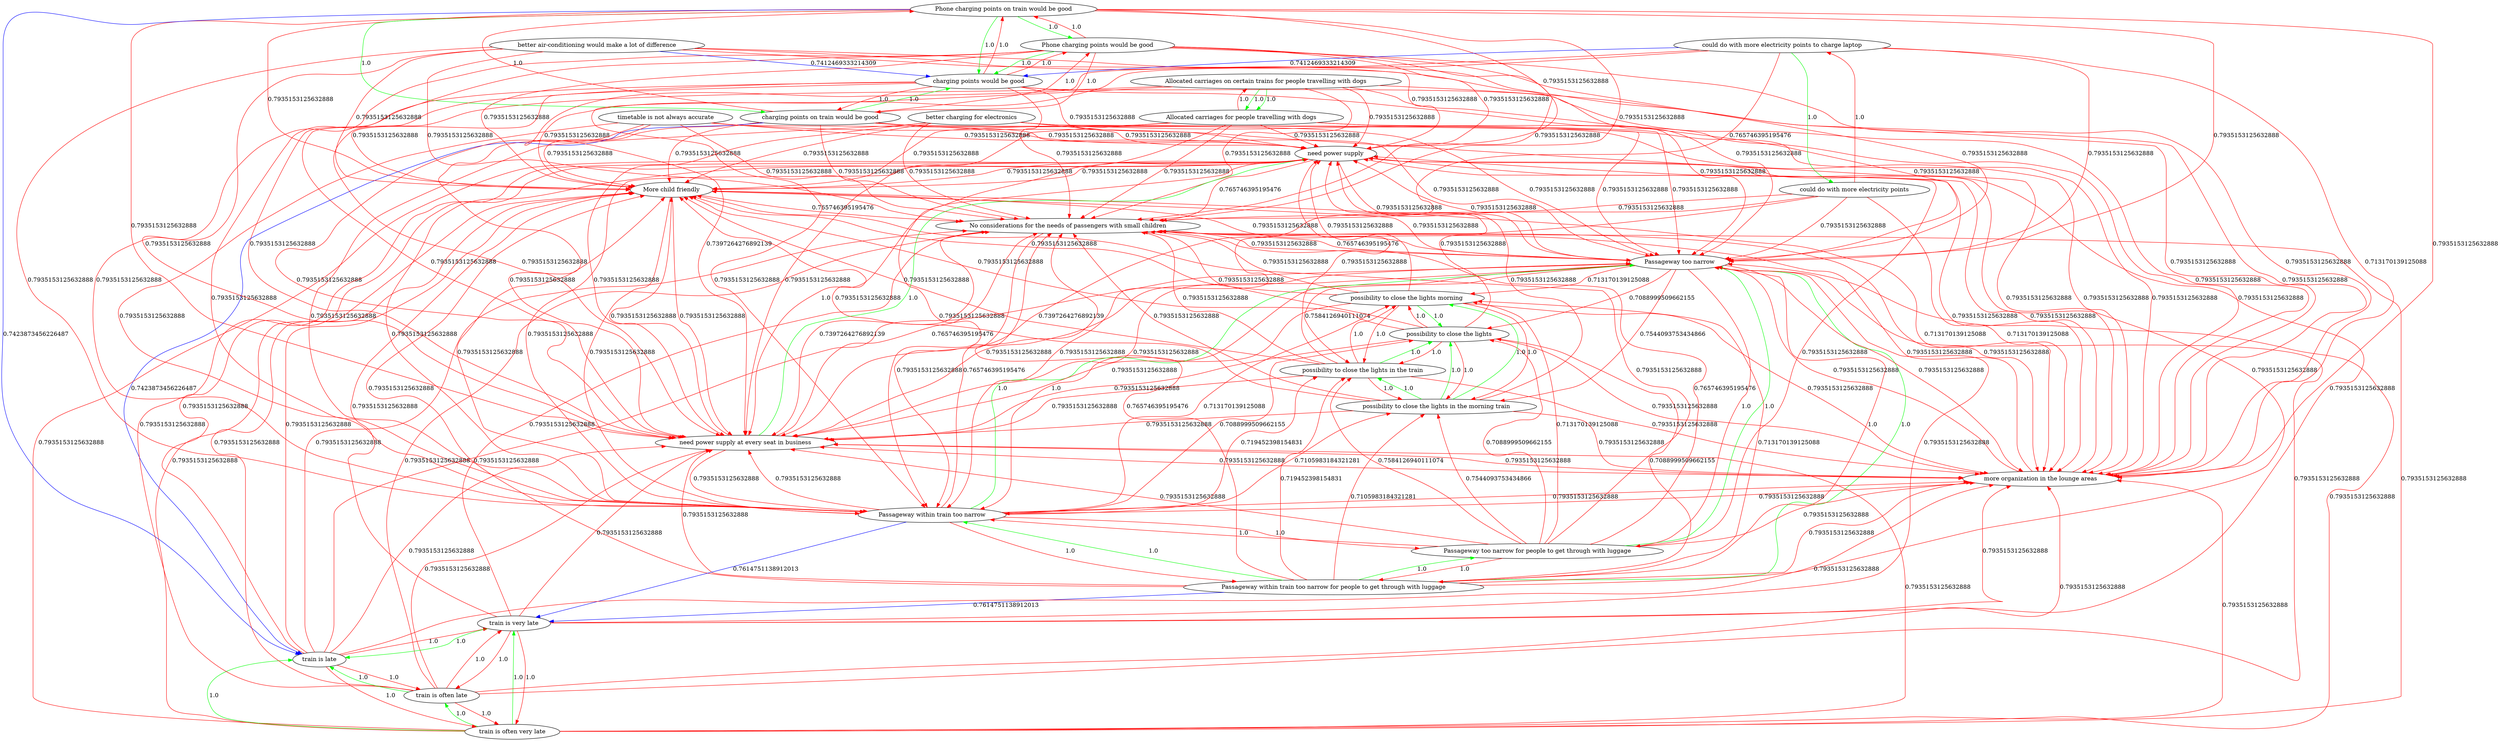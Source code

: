 digraph rawGraph {
"Allocated carriages on certain trains for people travelling with dogs";"Allocated carriages for people travelling with dogs";"More child friendly";"No considerations for the needs of passengers with small children";"Passageway within train too narrow for people to get through with luggage";"Passageway too narrow for people to get through with luggage";"Passageway too narrow";"Passageway within train too narrow";"Phone charging points on train would be good";"Phone charging points would be good";"charging points would be good";"charging points on train would be good";"better air-conditioning would make a lot of difference";"better charging for electronics";"could do with more electricity points to charge laptop";"could do with more electricity points";"more organization in the lounge areas";"need power supply at every seat in business";"need power supply";"possibility to close the lights in the morning train";"possibility to close the lights in the train";"possibility to close the lights";"possibility to close the lights morning";"timetable is not always accurate";"train is often very late";"train is often late";"train is late";"train is very late";"Allocated carriages on certain trains for people travelling with dogs" -> "Allocated carriages for people travelling with dogs" [label=1.0] [color=green]
"Allocated carriages on certain trains for people travelling with dogs" -> "Allocated carriages for people travelling with dogs" [label=1.0] [color=green]
"Allocated carriages for people travelling with dogs" -> "Allocated carriages on certain trains for people travelling with dogs" [label=1.0] [color=red]
"Allocated carriages on certain trains for people travelling with dogs" -> "More child friendly" [label=0.7935153125632888] [color=red]
"Allocated carriages for people travelling with dogs" -> "More child friendly" [label=0.7935153125632888] [color=red]
"Allocated carriages on certain trains for people travelling with dogs" -> "No considerations for the needs of passengers with small children" [label=0.7935153125632888] [color=red]
"Allocated carriages for people travelling with dogs" -> "No considerations for the needs of passengers with small children" [label=0.7935153125632888] [color=red]
"More child friendly" -> "No considerations for the needs of passengers with small children" [label=0.765746395195476] [color=red]
"Passageway within train too narrow for people to get through with luggage" -> "Passageway too narrow for people to get through with luggage" [label=1.0] [color=green]
"Passageway too narrow for people to get through with luggage" -> "Passageway too narrow" [label=1.0] [color=green]
"Passageway within train too narrow for people to get through with luggage" -> "Passageway within train too narrow" [label=1.0] [color=green]
"Passageway within train too narrow" -> "Passageway too narrow" [label=1.0] [color=green]
"Passageway within train too narrow for people to get through with luggage" -> "Passageway too narrow" [label=1.0] [color=green]
"Passageway too narrow for people to get through with luggage" -> "Passageway within train too narrow for people to get through with luggage" [label=1.0] [color=red]
"Passageway too narrow for people to get through with luggage" -> "Passageway within train too narrow" [label=1.0] [color=red]
"Passageway too narrow" -> "Passageway within train too narrow for people to get through with luggage" [label=1.0] [color=red]
"Passageway too narrow" -> "Passageway too narrow for people to get through with luggage" [label=1.0] [color=red]
"Passageway too narrow" -> "Passageway within train too narrow" [label=1.0] [color=red]
"Passageway within train too narrow" -> "Passageway within train too narrow for people to get through with luggage" [label=1.0] [color=red]
"Passageway within train too narrow" -> "Passageway too narrow for people to get through with luggage" [label=1.0] [color=red]
"Allocated carriages on certain trains for people travelling with dogs" -> "Passageway too narrow" [label=0.7935153125632888] [color=red]
"Allocated carriages for people travelling with dogs" -> "Passageway too narrow" [label=0.7935153125632888] [color=red]
"Allocated carriages for people travelling with dogs" -> "Passageway within train too narrow" [label=0.7935153125632888] [color=red]
"More child friendly" -> "Passageway too narrow" [label=0.7935153125632888] [color=red]
"More child friendly" -> "Passageway within train too narrow" [label=0.7935153125632888] [color=red]
"No considerations for the needs of passengers with small children" -> "Passageway too narrow" [label=0.7935153125632888] [color=red]
"No considerations for the needs of passengers with small children" -> "Passageway within train too narrow" [label=0.7935153125632888] [color=red]
"Passageway within train too narrow for people to get through with luggage" -> "More child friendly" [label=0.7935153125632888] [color=red]
"Passageway within train too narrow for people to get through with luggage" -> "No considerations for the needs of passengers with small children" [label=0.765746395195476] [color=red]
"Passageway too narrow for people to get through with luggage" -> "More child friendly" [label=0.7935153125632888] [color=red]
"Passageway too narrow for people to get through with luggage" -> "No considerations for the needs of passengers with small children" [label=0.765746395195476] [color=red]
"Passageway too narrow" -> "More child friendly" [label=0.7935153125632888] [color=red]
"Passageway too narrow" -> "No considerations for the needs of passengers with small children" [label=0.765746395195476] [color=red]
"Passageway within train too narrow" -> "More child friendly" [label=0.7935153125632888] [color=red]
"Passageway within train too narrow" -> "No considerations for the needs of passengers with small children" [label=0.765746395195476] [color=red]
"Phone charging points on train would be good" -> "Phone charging points would be good" [label=1.0] [color=green]
"Phone charging points would be good" -> "charging points would be good" [label=1.0] [color=green]
"Phone charging points on train would be good" -> "charging points on train would be good" [label=1.0] [color=green]
"charging points on train would be good" -> "charging points would be good" [label=1.0] [color=green]
"Phone charging points on train would be good" -> "charging points would be good" [label=1.0] [color=green]
"Phone charging points would be good" -> "Phone charging points on train would be good" [label=1.0] [color=red]
"Phone charging points would be good" -> "charging points on train would be good" [label=1.0] [color=red]
"charging points would be good" -> "Phone charging points on train would be good" [label=1.0] [color=red]
"charging points would be good" -> "Phone charging points would be good" [label=1.0] [color=red]
"charging points would be good" -> "charging points on train would be good" [label=1.0] [color=red]
"charging points on train would be good" -> "Phone charging points on train would be good" [label=1.0] [color=red]
"charging points on train would be good" -> "Phone charging points would be good" [label=1.0] [color=red]
"Phone charging points on train would be good" -> "More child friendly" [label=0.7935153125632888] [color=red]
"Phone charging points on train would be good" -> "No considerations for the needs of passengers with small children" [label=0.7935153125632888] [color=red]
"Phone charging points on train would be good" -> "Passageway too narrow" [label=0.7935153125632888] [color=red]
"Phone charging points would be good" -> "More child friendly" [label=0.7935153125632888] [color=red]
"Phone charging points would be good" -> "No considerations for the needs of passengers with small children" [label=0.7935153125632888] [color=red]
"Phone charging points would be good" -> "Passageway too narrow" [label=0.7935153125632888] [color=red]
"Phone charging points would be good" -> "Passageway within train too narrow" [label=0.7935153125632888] [color=red]
"charging points would be good" -> "More child friendly" [label=0.7935153125632888] [color=red]
"charging points would be good" -> "No considerations for the needs of passengers with small children" [label=0.7935153125632888] [color=red]
"charging points would be good" -> "Passageway too narrow" [label=0.7935153125632888] [color=red]
"charging points would be good" -> "Passageway within train too narrow" [label=0.7935153125632888] [color=red]
"charging points on train would be good" -> "More child friendly" [label=0.7935153125632888] [color=red]
"charging points on train would be good" -> "No considerations for the needs of passengers with small children" [label=0.7935153125632888] [color=red]
"charging points on train would be good" -> "Passageway too narrow" [label=0.7935153125632888] [color=red]
"better air-conditioning would make a lot of difference" -> "More child friendly" [label=0.7935153125632888] [color=red]
"better air-conditioning would make a lot of difference" -> "No considerations for the needs of passengers with small children" [label=0.7935153125632888] [color=red]
"better air-conditioning would make a lot of difference" -> "Passageway too narrow" [label=0.7935153125632888] [color=red]
"better air-conditioning would make a lot of difference" -> "Passageway within train too narrow" [label=0.7935153125632888] [color=red]
"better air-conditioning would make a lot of difference" -> "charging points would be good" [label=0.7412469333214309] [color=blue]
"better charging for electronics" -> "More child friendly" [label=0.7935153125632888] [color=red]
"better charging for electronics" -> "No considerations for the needs of passengers with small children" [label=0.7935153125632888] [color=red]
"better charging for electronics" -> "Passageway too narrow" [label=0.7935153125632888] [color=red]
"better charging for electronics" -> "Passageway within train too narrow" [label=0.7935153125632888] [color=red]
"could do with more electricity points to charge laptop" -> "could do with more electricity points" [label=1.0] [color=green]
"could do with more electricity points" -> "could do with more electricity points to charge laptop" [label=1.0] [color=red]
"could do with more electricity points to charge laptop" -> "No considerations for the needs of passengers with small children" [label=0.765746395195476] [color=red]
"could do with more electricity points to charge laptop" -> "Passageway too narrow" [label=0.7935153125632888] [color=red]
"could do with more electricity points to charge laptop" -> "Passageway within train too narrow" [label=0.7935153125632888] [color=red]
"could do with more electricity points to charge laptop" -> "charging points would be good" [label=0.7412469333214309] [color=blue]
"could do with more electricity points" -> "No considerations for the needs of passengers with small children" [label=0.7935153125632888] [color=red]
"could do with more electricity points" -> "Passageway too narrow" [label=0.7935153125632888] [color=red]
"could do with more electricity points" -> "Passageway within train too narrow" [label=0.7935153125632888] [color=red]
"Allocated carriages on certain trains for people travelling with dogs" -> "more organization in the lounge areas" [label=0.7935153125632888] [color=red]
"Allocated carriages for people travelling with dogs" -> "more organization in the lounge areas" [label=0.7935153125632888] [color=red]
"More child friendly" -> "more organization in the lounge areas" [label=0.713170139125088] [color=red]
"No considerations for the needs of passengers with small children" -> "more organization in the lounge areas" [label=0.7935153125632888] [color=red]
"Passageway within train too narrow for people to get through with luggage" -> "more organization in the lounge areas" [label=0.7935153125632888] [color=red]
"Passageway too narrow for people to get through with luggage" -> "more organization in the lounge areas" [label=0.7935153125632888] [color=red]
"Passageway too narrow" -> "more organization in the lounge areas" [label=0.7935153125632888] [color=red]
"Passageway within train too narrow" -> "more organization in the lounge areas" [label=0.7935153125632888] [color=red]
"Phone charging points on train would be good" -> "more organization in the lounge areas" [label=0.7935153125632888] [color=red]
"Phone charging points would be good" -> "more organization in the lounge areas" [label=0.7935153125632888] [color=red]
"charging points would be good" -> "more organization in the lounge areas" [label=0.7935153125632888] [color=red]
"charging points on train would be good" -> "more organization in the lounge areas" [label=0.7935153125632888] [color=red]
"better air-conditioning would make a lot of difference" -> "more organization in the lounge areas" [label=0.7935153125632888] [color=red]
"better charging for electronics" -> "more organization in the lounge areas" [label=0.7935153125632888] [color=red]
"could do with more electricity points to charge laptop" -> "more organization in the lounge areas" [label=0.713170139125088] [color=red]
"could do with more electricity points" -> "more organization in the lounge areas" [label=0.713170139125088] [color=red]
"more organization in the lounge areas" -> "No considerations for the needs of passengers with small children" [label=0.7935153125632888] [color=red]
"more organization in the lounge areas" -> "Passageway too narrow" [label=0.7935153125632888] [color=red]
"more organization in the lounge areas" -> "Passageway within train too narrow" [label=0.7935153125632888] [color=red]
"need power supply at every seat in business" -> "need power supply" [label=1.0] [color=green]
"need power supply" -> "need power supply at every seat in business" [label=1.0] [color=red]
"Allocated carriages on certain trains for people travelling with dogs" -> "need power supply at every seat in business" [label=0.7935153125632888] [color=red]
"Allocated carriages on certain trains for people travelling with dogs" -> "need power supply" [label=0.7935153125632888] [color=red]
"Allocated carriages for people travelling with dogs" -> "need power supply at every seat in business" [label=0.7935153125632888] [color=red]
"Allocated carriages for people travelling with dogs" -> "need power supply" [label=0.7935153125632888] [color=red]
"More child friendly" -> "need power supply at every seat in business" [label=0.7935153125632888] [color=red]
"More child friendly" -> "need power supply" [label=0.7935153125632888] [color=red]
"No considerations for the needs of passengers with small children" -> "need power supply at every seat in business" [label=0.7397264276892139] [color=red]
"Passageway within train too narrow for people to get through with luggage" -> "need power supply at every seat in business" [label=0.7935153125632888] [color=red]
"Passageway within train too narrow for people to get through with luggage" -> "need power supply" [label=0.7935153125632888] [color=red]
"Passageway too narrow for people to get through with luggage" -> "need power supply at every seat in business" [label=0.7935153125632888] [color=red]
"Passageway too narrow for people to get through with luggage" -> "need power supply" [label=0.7935153125632888] [color=red]
"Passageway too narrow" -> "need power supply at every seat in business" [label=0.7935153125632888] [color=red]
"Passageway too narrow" -> "need power supply" [label=0.7935153125632888] [color=red]
"Passageway within train too narrow" -> "need power supply at every seat in business" [label=0.7935153125632888] [color=red]
"Passageway within train too narrow" -> "need power supply" [label=0.7935153125632888] [color=red]
"Phone charging points on train would be good" -> "need power supply at every seat in business" [label=0.7935153125632888] [color=red]
"Phone charging points on train would be good" -> "need power supply" [label=0.7935153125632888] [color=red]
"Phone charging points would be good" -> "need power supply at every seat in business" [label=0.7935153125632888] [color=red]
"Phone charging points would be good" -> "need power supply" [label=0.7935153125632888] [color=red]
"charging points would be good" -> "need power supply at every seat in business" [label=0.7935153125632888] [color=red]
"charging points would be good" -> "need power supply" [label=0.7935153125632888] [color=red]
"charging points on train would be good" -> "need power supply at every seat in business" [label=0.7935153125632888] [color=red]
"charging points on train would be good" -> "need power supply" [label=0.7935153125632888] [color=red]
"better air-conditioning would make a lot of difference" -> "need power supply at every seat in business" [label=0.7935153125632888] [color=red]
"better air-conditioning would make a lot of difference" -> "need power supply" [label=0.7935153125632888] [color=red]
"better charging for electronics" -> "need power supply at every seat in business" [label=0.7935153125632888] [color=red]
"better charging for electronics" -> "need power supply" [label=0.7935153125632888] [color=red]
"could do with more electricity points to charge laptop" -> "need power supply at every seat in business" [label=0.7397264276892139] [color=red]
"could do with more electricity points" -> "need power supply at every seat in business" [label=0.7397264276892139] [color=red]
"more organization in the lounge areas" -> "need power supply at every seat in business" [label=0.7935153125632888] [color=red]
"more organization in the lounge areas" -> "need power supply" [label=0.7935153125632888] [color=red]
"need power supply at every seat in business" -> "More child friendly" [label=0.7935153125632888] [color=red]
"need power supply at every seat in business" -> "No considerations for the needs of passengers with small children" [label=0.765746395195476] [color=red]
"need power supply at every seat in business" -> "Passageway too narrow" [label=0.7935153125632888] [color=red]
"need power supply at every seat in business" -> "Passageway within train too narrow" [label=0.7935153125632888] [color=red]
"need power supply at every seat in business" -> "more organization in the lounge areas" [label=0.7935153125632888] [color=red]
"need power supply" -> "More child friendly" [label=0.7935153125632888] [color=red]
"need power supply" -> "No considerations for the needs of passengers with small children" [label=0.765746395195476] [color=red]
"need power supply" -> "Passageway too narrow" [label=0.7935153125632888] [color=red]
"need power supply" -> "Passageway within train too narrow" [label=0.7935153125632888] [color=red]
"need power supply" -> "more organization in the lounge areas" [label=0.7935153125632888] [color=red]
"possibility to close the lights in the morning train" -> "possibility to close the lights in the train" [label=1.0] [color=green]
"possibility to close the lights in the train" -> "possibility to close the lights" [label=1.0] [color=green]
"possibility to close the lights in the morning train" -> "possibility to close the lights morning" [label=1.0] [color=green]
"possibility to close the lights morning" -> "possibility to close the lights" [label=1.0] [color=green]
"possibility to close the lights in the morning train" -> "possibility to close the lights" [label=1.0] [color=green]
"possibility to close the lights in the train" -> "possibility to close the lights in the morning train" [label=1.0] [color=red]
"possibility to close the lights in the train" -> "possibility to close the lights morning" [label=1.0] [color=red]
"possibility to close the lights" -> "possibility to close the lights in the morning train" [label=1.0] [color=red]
"possibility to close the lights" -> "possibility to close the lights in the train" [label=1.0] [color=red]
"possibility to close the lights" -> "possibility to close the lights morning" [label=1.0] [color=red]
"possibility to close the lights morning" -> "possibility to close the lights in the morning train" [label=1.0] [color=red]
"possibility to close the lights morning" -> "possibility to close the lights in the train" [label=1.0] [color=red]
"Passageway within train too narrow for people to get through with luggage" -> "possibility to close the lights in the morning train" [label=0.7105983184321281] [color=red]
"Passageway within train too narrow for people to get through with luggage" -> "possibility to close the lights in the train" [label=0.719452398154831] [color=red]
"Passageway within train too narrow for people to get through with luggage" -> "possibility to close the lights" [label=0.7088999509662155] [color=red]
"Passageway within train too narrow for people to get through with luggage" -> "possibility to close the lights morning" [label=0.713170139125088] [color=red]
"Passageway too narrow for people to get through with luggage" -> "possibility to close the lights in the morning train" [label=0.7544093753434866] [color=red]
"Passageway too narrow for people to get through with luggage" -> "possibility to close the lights in the train" [label=0.7584126940111074] [color=red]
"Passageway too narrow for people to get through with luggage" -> "possibility to close the lights" [label=0.7088999509662155] [color=red]
"Passageway too narrow for people to get through with luggage" -> "possibility to close the lights morning" [label=0.713170139125088] [color=red]
"Passageway too narrow" -> "possibility to close the lights in the morning train" [label=0.7544093753434866] [color=red]
"Passageway too narrow" -> "possibility to close the lights in the train" [label=0.7584126940111074] [color=red]
"Passageway too narrow" -> "possibility to close the lights" [label=0.7088999509662155] [color=red]
"Passageway too narrow" -> "possibility to close the lights morning" [label=0.713170139125088] [color=red]
"Passageway within train too narrow" -> "possibility to close the lights in the morning train" [label=0.7105983184321281] [color=red]
"Passageway within train too narrow" -> "possibility to close the lights in the train" [label=0.719452398154831] [color=red]
"Passageway within train too narrow" -> "possibility to close the lights" [label=0.7088999509662155] [color=red]
"Passageway within train too narrow" -> "possibility to close the lights morning" [label=0.713170139125088] [color=red]
"possibility to close the lights in the morning train" -> "More child friendly" [label=0.7935153125632888] [color=red]
"possibility to close the lights in the morning train" -> "No considerations for the needs of passengers with small children" [label=0.7935153125632888] [color=red]
"possibility to close the lights in the morning train" -> "more organization in the lounge areas" [label=0.7935153125632888] [color=red]
"possibility to close the lights in the morning train" -> "need power supply at every seat in business" [label=0.7935153125632888] [color=red]
"possibility to close the lights in the morning train" -> "need power supply" [label=0.7935153125632888] [color=red]
"possibility to close the lights in the train" -> "More child friendly" [label=0.7935153125632888] [color=red]
"possibility to close the lights in the train" -> "No considerations for the needs of passengers with small children" [label=0.7935153125632888] [color=red]
"possibility to close the lights in the train" -> "more organization in the lounge areas" [label=0.7935153125632888] [color=red]
"possibility to close the lights in the train" -> "need power supply at every seat in business" [label=0.7935153125632888] [color=red]
"possibility to close the lights in the train" -> "need power supply" [label=0.7935153125632888] [color=red]
"possibility to close the lights" -> "More child friendly" [label=0.7935153125632888] [color=red]
"possibility to close the lights" -> "No considerations for the needs of passengers with small children" [label=0.7935153125632888] [color=red]
"possibility to close the lights" -> "more organization in the lounge areas" [label=0.7935153125632888] [color=red]
"possibility to close the lights" -> "need power supply at every seat in business" [label=0.7935153125632888] [color=red]
"possibility to close the lights" -> "need power supply" [label=0.7935153125632888] [color=red]
"possibility to close the lights morning" -> "More child friendly" [label=0.7935153125632888] [color=red]
"possibility to close the lights morning" -> "No considerations for the needs of passengers with small children" [label=0.7935153125632888] [color=red]
"possibility to close the lights morning" -> "more organization in the lounge areas" [label=0.7935153125632888] [color=red]
"possibility to close the lights morning" -> "need power supply at every seat in business" [label=0.7935153125632888] [color=red]
"possibility to close the lights morning" -> "need power supply" [label=0.7935153125632888] [color=red]
"timetable is not always accurate" -> "More child friendly" [label=0.7935153125632888] [color=red]
"timetable is not always accurate" -> "No considerations for the needs of passengers with small children" [label=0.7935153125632888] [color=red]
"timetable is not always accurate" -> "Passageway too narrow" [label=0.7935153125632888] [color=red]
"timetable is not always accurate" -> "Passageway within train too narrow" [label=0.7935153125632888] [color=red]
"timetable is not always accurate" -> "more organization in the lounge areas" [label=0.7935153125632888] [color=red]
"timetable is not always accurate" -> "need power supply at every seat in business" [label=0.7935153125632888] [color=red]
"timetable is not always accurate" -> "need power supply" [label=0.7935153125632888] [color=red]
"train is often very late" -> "train is often late" [label=1.0] [color=green]
"train is often late" -> "train is late" [label=1.0] [color=green]
"train is often very late" -> "train is very late" [label=1.0] [color=green]
"train is very late" -> "train is late" [label=1.0] [color=green]
"train is often very late" -> "train is late" [label=1.0] [color=green]
"train is often late" -> "train is often very late" [label=1.0] [color=red]
"train is often late" -> "train is very late" [label=1.0] [color=red]
"train is late" -> "train is often very late" [label=1.0] [color=red]
"train is late" -> "train is often late" [label=1.0] [color=red]
"train is late" -> "train is very late" [label=1.0] [color=red]
"train is very late" -> "train is often very late" [label=1.0] [color=red]
"train is very late" -> "train is often late" [label=1.0] [color=red]
"Passageway within train too narrow for people to get through with luggage" -> "train is very late" [label=0.7614751138912013] [color=blue]
"Passageway within train too narrow" -> "train is very late" [label=0.7614751138912013] [color=blue]
"Phone charging points on train would be good" -> "train is late" [label=0.7423873456226487] [color=blue]
"charging points on train would be good" -> "train is late" [label=0.7423873456226487] [color=blue]
"train is often very late" -> "More child friendly" [label=0.7935153125632888] [color=red]
"train is often very late" -> "No considerations for the needs of passengers with small children" [label=0.7935153125632888] [color=red]
"train is often very late" -> "Passageway too narrow" [label=0.7935153125632888] [color=red]
"train is often very late" -> "more organization in the lounge areas" [label=0.7935153125632888] [color=red]
"train is often very late" -> "need power supply at every seat in business" [label=0.7935153125632888] [color=red]
"train is often very late" -> "need power supply" [label=0.7935153125632888] [color=red]
"train is often late" -> "More child friendly" [label=0.7935153125632888] [color=red]
"train is often late" -> "No considerations for the needs of passengers with small children" [label=0.7935153125632888] [color=red]
"train is often late" -> "Passageway too narrow" [label=0.7935153125632888] [color=red]
"train is often late" -> "more organization in the lounge areas" [label=0.7935153125632888] [color=red]
"train is often late" -> "need power supply at every seat in business" [label=0.7935153125632888] [color=red]
"train is often late" -> "need power supply" [label=0.7935153125632888] [color=red]
"train is late" -> "More child friendly" [label=0.7935153125632888] [color=red]
"train is late" -> "No considerations for the needs of passengers with small children" [label=0.7935153125632888] [color=red]
"train is late" -> "Passageway too narrow" [label=0.7935153125632888] [color=red]
"train is late" -> "more organization in the lounge areas" [label=0.7935153125632888] [color=red]
"train is late" -> "need power supply at every seat in business" [label=0.7935153125632888] [color=red]
"train is late" -> "need power supply" [label=0.7935153125632888] [color=red]
"train is very late" -> "More child friendly" [label=0.7935153125632888] [color=red]
"train is very late" -> "No considerations for the needs of passengers with small children" [label=0.7935153125632888] [color=red]
"train is very late" -> "Passageway too narrow" [label=0.7935153125632888] [color=red]
"train is very late" -> "more organization in the lounge areas" [label=0.7935153125632888] [color=red]
"train is very late" -> "need power supply at every seat in business" [label=0.7935153125632888] [color=red]
"train is very late" -> "need power supply" [label=0.7935153125632888] [color=red]
}